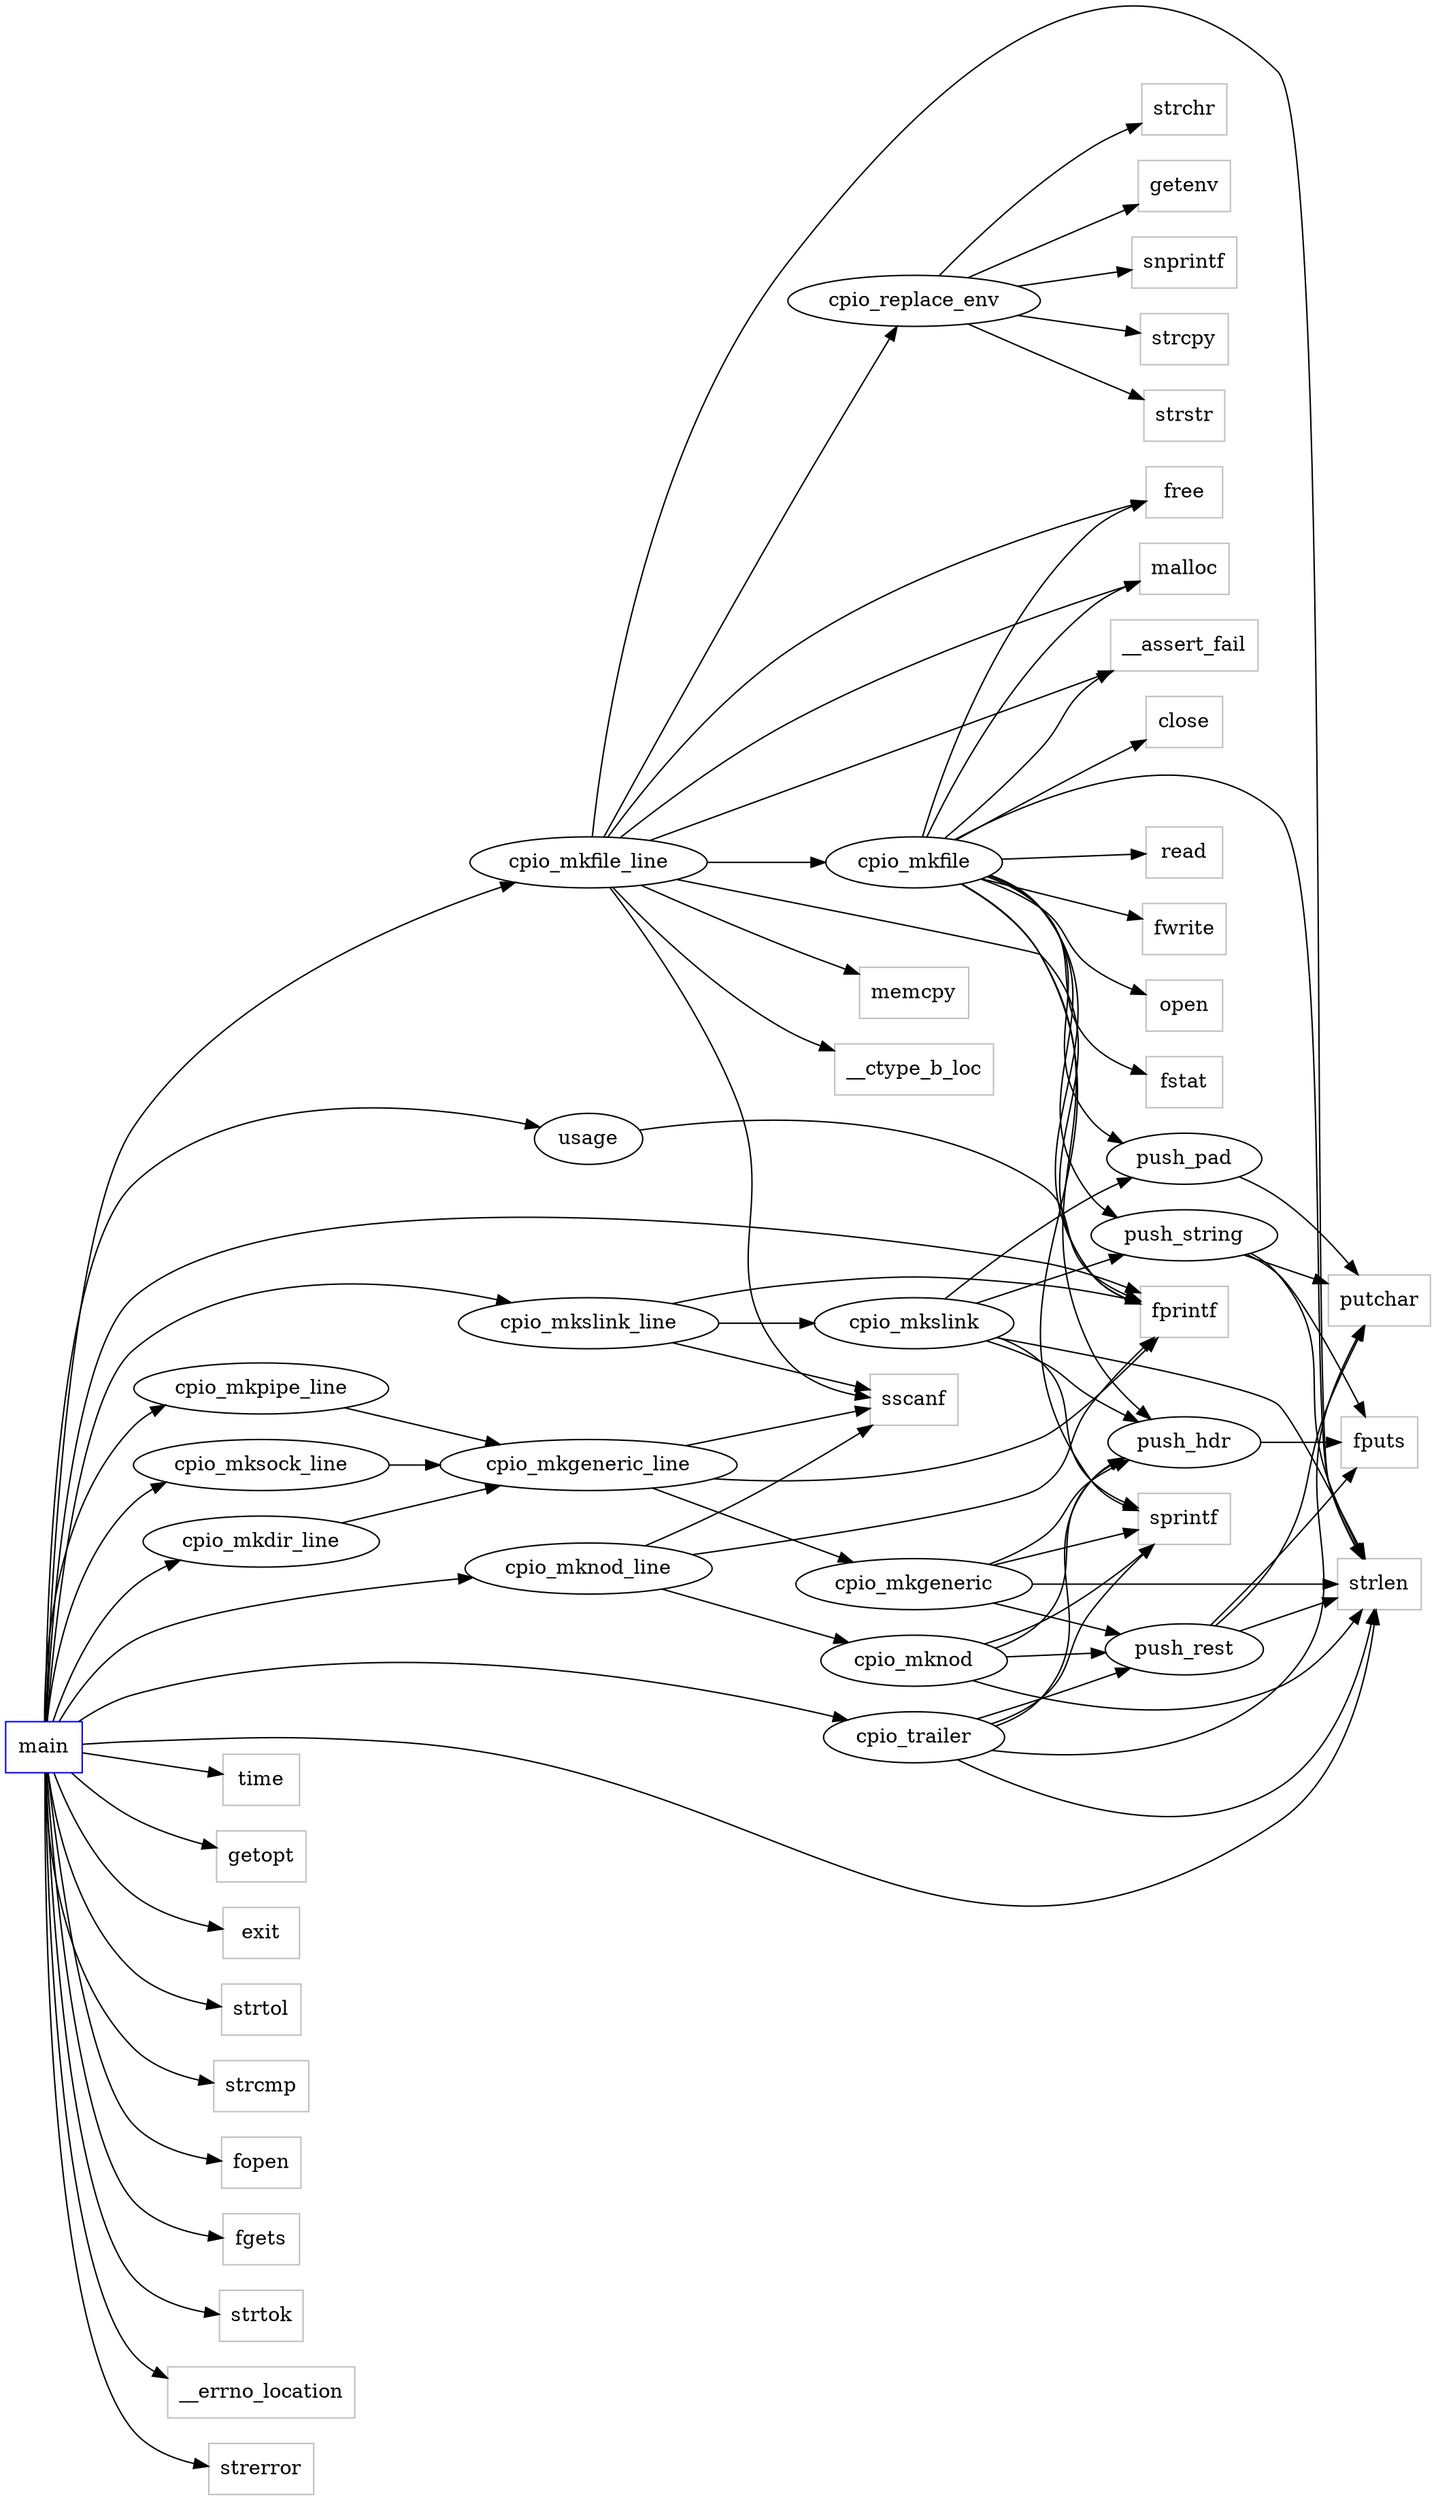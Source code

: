 digraph functioncalls {
rankdir=LR;

main [shape="box", color=blue];
cpio_mkdir_line -> cpio_mkgeneric_line;
open [shape="box", color=grey];
cpio_mkfile -> open;
fstat [shape="box", color=grey];
cpio_mkfile -> fstat;
fprintf [shape="box", color=grey];
cpio_mkfile -> fprintf;
free [shape="box", color=grey];
cpio_mkfile -> free;
close [shape="box", color=grey];
cpio_mkfile -> close;
malloc [shape="box", color=grey];
cpio_mkfile -> malloc;
__assert_fail [shape="box", color=grey];
cpio_mkfile -> __assert_fail;
read [shape="box", color=grey];
cpio_mkfile -> read;
strlen [shape="box", color=grey];
cpio_mkfile -> strlen;
sprintf [shape="box", color=grey];
cpio_mkfile -> sprintf;
cpio_mkfile -> push_hdr;
cpio_mkfile -> push_string;
cpio_mkfile -> push_pad;
fwrite [shape="box", color=grey];
cpio_mkfile -> fwrite;
sscanf [shape="box", color=grey];
cpio_mkfile_line -> sscanf;
__ctype_b_loc [shape="box", color=grey];
cpio_mkfile_line -> __ctype_b_loc;
strlen [shape="box", color=grey];
cpio_mkfile_line -> strlen;
malloc [shape="box", color=grey];
cpio_mkfile_line -> malloc;
__assert_fail [shape="box", color=grey];
cpio_mkfile_line -> __assert_fail;
memcpy [shape="box", color=grey];
cpio_mkfile_line -> memcpy;
cpio_mkfile_line -> cpio_replace_env;
cpio_mkfile_line -> cpio_mkfile;
free [shape="box", color=grey];
cpio_mkfile_line -> free;
fprintf [shape="box", color=grey];
cpio_mkfile_line -> fprintf;
strlen [shape="box", color=grey];
cpio_mkgeneric -> strlen;
sprintf [shape="box", color=grey];
cpio_mkgeneric -> sprintf;
cpio_mkgeneric -> push_hdr;
cpio_mkgeneric -> push_rest;
sscanf [shape="box", color=grey];
cpio_mkgeneric_line -> sscanf;
cpio_mkgeneric_line -> cpio_mkgeneric;
fprintf [shape="box", color=grey];
cpio_mkgeneric_line -> fprintf;
strlen [shape="box", color=grey];
cpio_mknod -> strlen;
sprintf [shape="box", color=grey];
cpio_mknod -> sprintf;
cpio_mknod -> push_hdr;
cpio_mknod -> push_rest;
sscanf [shape="box", color=grey];
cpio_mknod_line -> sscanf;
cpio_mknod_line -> cpio_mknod;
fprintf [shape="box", color=grey];
cpio_mknod_line -> fprintf;
cpio_mkpipe_line -> cpio_mkgeneric_line;
strlen [shape="box", color=grey];
cpio_mkslink -> strlen;
sprintf [shape="box", color=grey];
cpio_mkslink -> sprintf;
cpio_mkslink -> push_hdr;
cpio_mkslink -> push_string;
cpio_mkslink -> push_pad;
sscanf [shape="box", color=grey];
cpio_mkslink_line -> sscanf;
cpio_mkslink_line -> cpio_mkslink;
fprintf [shape="box", color=grey];
cpio_mkslink_line -> fprintf;
cpio_mksock_line -> cpio_mkgeneric_line;
strstr [shape="box", color=grey];
cpio_replace_env -> strstr;
strchr [shape="box", color=grey];
cpio_replace_env -> strchr;
getenv [shape="box", color=grey];
cpio_replace_env -> getenv;
snprintf [shape="box", color=grey];
cpio_replace_env -> snprintf;
strcpy [shape="box", color=grey];
cpio_replace_env -> strcpy;
strlen [shape="box", color=grey];
cpio_trailer -> strlen;
sprintf [shape="box", color=grey];
cpio_trailer -> sprintf;
cpio_trailer -> push_hdr;
cpio_trailer -> push_rest;
putchar [shape="box", color=grey];
cpio_trailer -> putchar;
time [shape="box", color=grey];
main -> time;
getopt [shape="box", color=grey];
main -> getopt;
main -> usage;
exit [shape="box", color=grey];
main -> exit;
strtol [shape="box", color=grey];
main -> strtol;
fprintf [shape="box", color=grey];
main -> fprintf;
strcmp [shape="box", color=grey];
main -> strcmp;
fopen [shape="box", color=grey];
main -> fopen;
fgets [shape="box", color=grey];
main -> fgets;
strlen [shape="box", color=grey];
main -> strlen;
strtok [shape="box", color=grey];
main -> strtok;
main -> cpio_mksock_line;
main -> cpio_mkdir_line;
main -> cpio_mkslink_line;
main -> cpio_mkfile_line;
main -> cpio_mkpipe_line;
main -> cpio_mknod_line;
main -> cpio_trailer;
__errno_location [shape="box", color=grey];
main -> __errno_location;
strerror [shape="box", color=grey];
main -> strerror;
fputs [shape="box", color=grey];
push_hdr -> fputs;
putchar [shape="box", color=grey];
push_pad -> putchar;
strlen [shape="box", color=grey];
push_rest -> strlen;
fputs [shape="box", color=grey];
push_rest -> fputs;
putchar [shape="box", color=grey];
push_rest -> putchar;
strlen [shape="box", color=grey];
push_string -> strlen;
fputs [shape="box", color=grey];
push_string -> fputs;
putchar [shape="box", color=grey];
push_string -> putchar;
fprintf [shape="box", color=grey];
usage -> fprintf;
}
